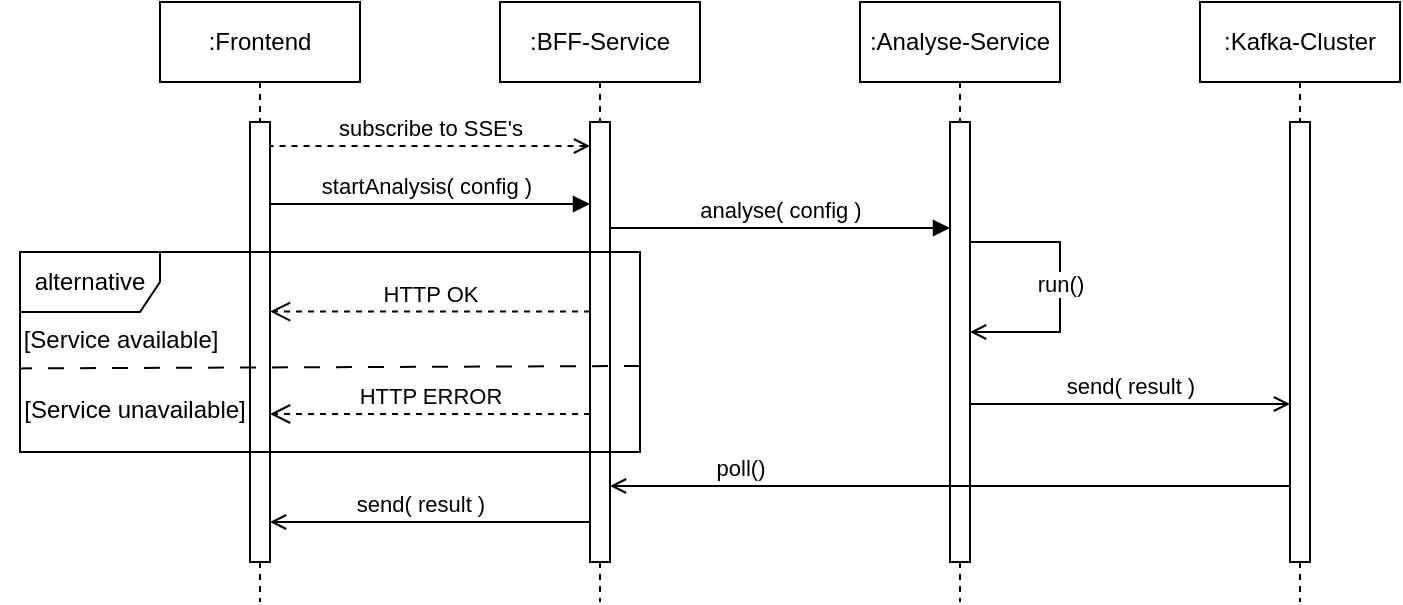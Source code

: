 <mxfile version="24.6.1" type="device">
  <diagram name="Page-1" id="2YBvvXClWsGukQMizWep">
    <mxGraphModel dx="1533" dy="400" grid="1" gridSize="10" guides="1" tooltips="1" connect="1" arrows="1" fold="1" page="1" pageScale="1" pageWidth="850" pageHeight="1100" math="0" shadow="0">
      <root>
        <mxCell id="0" />
        <mxCell id="1" parent="0" />
        <mxCell id="aM9ryv3xv72pqoxQDRHE-5" value=":BFF-Service" style="shape=umlLifeline;perimeter=lifelinePerimeter;whiteSpace=wrap;html=1;container=0;dropTarget=0;collapsible=0;recursiveResize=0;outlineConnect=0;portConstraint=eastwest;newEdgeStyle={&quot;edgeStyle&quot;:&quot;elbowEdgeStyle&quot;,&quot;elbow&quot;:&quot;vertical&quot;,&quot;curved&quot;:0,&quot;rounded&quot;:0};" parent="1" vertex="1">
          <mxGeometry x="220" y="40" width="100" height="300" as="geometry" />
        </mxCell>
        <mxCell id="aM9ryv3xv72pqoxQDRHE-6" value="" style="html=1;points=[];perimeter=orthogonalPerimeter;outlineConnect=0;targetShapes=umlLifeline;portConstraint=eastwest;newEdgeStyle={&quot;edgeStyle&quot;:&quot;elbowEdgeStyle&quot;,&quot;elbow&quot;:&quot;vertical&quot;,&quot;curved&quot;:0,&quot;rounded&quot;:0};" parent="aM9ryv3xv72pqoxQDRHE-5" vertex="1">
          <mxGeometry x="45" y="60" width="10" height="220" as="geometry" />
        </mxCell>
        <mxCell id="GfzTKiGONv8nXMjovKLS-1" value=":Analyse-Service" style="shape=umlLifeline;perimeter=lifelinePerimeter;whiteSpace=wrap;html=1;container=0;dropTarget=0;collapsible=0;recursiveResize=0;outlineConnect=0;portConstraint=eastwest;newEdgeStyle={&quot;edgeStyle&quot;:&quot;elbowEdgeStyle&quot;,&quot;elbow&quot;:&quot;vertical&quot;,&quot;curved&quot;:0,&quot;rounded&quot;:0};" vertex="1" parent="1">
          <mxGeometry x="400" y="40" width="100" height="300" as="geometry" />
        </mxCell>
        <mxCell id="GfzTKiGONv8nXMjovKLS-2" value="" style="html=1;points=[];perimeter=orthogonalPerimeter;outlineConnect=0;targetShapes=umlLifeline;portConstraint=eastwest;newEdgeStyle={&quot;edgeStyle&quot;:&quot;elbowEdgeStyle&quot;,&quot;elbow&quot;:&quot;vertical&quot;,&quot;curved&quot;:0,&quot;rounded&quot;:0};" vertex="1" parent="GfzTKiGONv8nXMjovKLS-1">
          <mxGeometry x="45" y="60" width="10" height="220" as="geometry" />
        </mxCell>
        <mxCell id="GfzTKiGONv8nXMjovKLS-7" value="HTTP OK" style="html=1;verticalAlign=bottom;endArrow=open;dashed=1;endSize=8;edgeStyle=elbowEdgeStyle;elbow=vertical;curved=0;rounded=0;" edge="1" parent="1">
          <mxGeometry relative="1" as="geometry">
            <mxPoint x="105" y="194.76" as="targetPoint" />
            <Array as="points">
              <mxPoint x="140" y="194.76" />
            </Array>
            <mxPoint x="265" y="194.76" as="sourcePoint" />
          </mxGeometry>
        </mxCell>
        <mxCell id="GfzTKiGONv8nXMjovKLS-8" value="startAnalysis( config )" style="html=1;verticalAlign=bottom;endArrow=none;edgeStyle=elbowEdgeStyle;elbow=vertical;curved=0;rounded=0;startArrow=block;startFill=1;endFill=0;" edge="1" parent="1">
          <mxGeometry x="-0.001" relative="1" as="geometry">
            <mxPoint x="265" y="141" as="sourcePoint" />
            <Array as="points">
              <mxPoint x="190" y="141" />
            </Array>
            <mxPoint x="100" y="141" as="targetPoint" />
            <mxPoint as="offset" />
          </mxGeometry>
        </mxCell>
        <mxCell id="GfzTKiGONv8nXMjovKLS-9" value=":Frontend" style="shape=umlLifeline;perimeter=lifelinePerimeter;whiteSpace=wrap;html=1;container=0;dropTarget=0;collapsible=0;recursiveResize=0;outlineConnect=0;portConstraint=eastwest;newEdgeStyle={&quot;edgeStyle&quot;:&quot;elbowEdgeStyle&quot;,&quot;elbow&quot;:&quot;vertical&quot;,&quot;curved&quot;:0,&quot;rounded&quot;:0};" vertex="1" parent="1">
          <mxGeometry x="50" y="40" width="100" height="300" as="geometry" />
        </mxCell>
        <mxCell id="GfzTKiGONv8nXMjovKLS-10" value="" style="html=1;points=[];perimeter=orthogonalPerimeter;outlineConnect=0;targetShapes=umlLifeline;portConstraint=eastwest;newEdgeStyle={&quot;edgeStyle&quot;:&quot;elbowEdgeStyle&quot;,&quot;elbow&quot;:&quot;vertical&quot;,&quot;curved&quot;:0,&quot;rounded&quot;:0};" vertex="1" parent="GfzTKiGONv8nXMjovKLS-9">
          <mxGeometry x="45" y="60" width="10" height="220" as="geometry" />
        </mxCell>
        <mxCell id="GfzTKiGONv8nXMjovKLS-11" value="analyse( config )" style="html=1;verticalAlign=bottom;endArrow=none;edgeStyle=elbowEdgeStyle;elbow=horizontal;curved=0;rounded=0;startArrow=block;startFill=1;endFill=0;" edge="1" parent="1">
          <mxGeometry x="0.003" relative="1" as="geometry">
            <mxPoint x="445" y="153" as="sourcePoint" />
            <Array as="points">
              <mxPoint x="370" y="153" />
            </Array>
            <mxPoint x="275" y="153" as="targetPoint" />
            <mxPoint as="offset" />
          </mxGeometry>
        </mxCell>
        <mxCell id="GfzTKiGONv8nXMjovKLS-13" value="alternative" style="shape=umlFrame;whiteSpace=wrap;html=1;pointerEvents=0;width=70;height=30;" vertex="1" parent="1">
          <mxGeometry x="-20" y="165" width="310" height="100" as="geometry" />
        </mxCell>
        <mxCell id="GfzTKiGONv8nXMjovKLS-16" value="[Service available]" style="text;html=1;align=center;verticalAlign=middle;resizable=0;points=[];autosize=1;strokeColor=none;fillColor=none;" vertex="1" parent="1">
          <mxGeometry x="-30" y="194" width="120" height="30" as="geometry" />
        </mxCell>
        <mxCell id="GfzTKiGONv8nXMjovKLS-17" value="" style="endArrow=none;dashed=1;html=1;rounded=0;entryX=-0.001;entryY=0.562;entryDx=0;entryDy=0;entryPerimeter=0;jumpSize=6;startSize=6;strokeWidth=1;dashPattern=8 8;" edge="1" parent="1">
          <mxGeometry width="50" height="50" relative="1" as="geometry">
            <mxPoint x="290" y="222" as="sourcePoint" />
            <mxPoint x="-20.31" y="223.2" as="targetPoint" />
          </mxGeometry>
        </mxCell>
        <mxCell id="GfzTKiGONv8nXMjovKLS-18" value="[Service unavailable]" style="text;html=1;align=center;verticalAlign=middle;resizable=0;points=[];autosize=1;strokeColor=none;fillColor=none;" vertex="1" parent="1">
          <mxGeometry x="-28" y="229" width="130" height="30" as="geometry" />
        </mxCell>
        <mxCell id="GfzTKiGONv8nXMjovKLS-21" value="HTTP ERROR" style="html=1;verticalAlign=bottom;endArrow=open;dashed=1;endSize=8;edgeStyle=elbowEdgeStyle;elbow=vertical;curved=0;rounded=0;" edge="1" parent="1">
          <mxGeometry relative="1" as="geometry">
            <mxPoint x="105" y="246" as="targetPoint" />
            <Array as="points">
              <mxPoint x="140" y="246" />
            </Array>
            <mxPoint x="265" y="246" as="sourcePoint" />
          </mxGeometry>
        </mxCell>
        <mxCell id="GfzTKiGONv8nXMjovKLS-22" value=":Kafka-Cluster" style="shape=umlLifeline;perimeter=lifelinePerimeter;whiteSpace=wrap;html=1;container=0;dropTarget=0;collapsible=0;recursiveResize=0;outlineConnect=0;portConstraint=eastwest;newEdgeStyle={&quot;edgeStyle&quot;:&quot;elbowEdgeStyle&quot;,&quot;elbow&quot;:&quot;vertical&quot;,&quot;curved&quot;:0,&quot;rounded&quot;:0};" vertex="1" parent="1">
          <mxGeometry x="570" y="40" width="100" height="300" as="geometry" />
        </mxCell>
        <mxCell id="GfzTKiGONv8nXMjovKLS-23" value="" style="html=1;points=[];perimeter=orthogonalPerimeter;outlineConnect=0;targetShapes=umlLifeline;portConstraint=eastwest;newEdgeStyle={&quot;edgeStyle&quot;:&quot;elbowEdgeStyle&quot;,&quot;elbow&quot;:&quot;vertical&quot;,&quot;curved&quot;:0,&quot;rounded&quot;:0};" vertex="1" parent="GfzTKiGONv8nXMjovKLS-22">
          <mxGeometry x="45" y="60" width="10" height="220" as="geometry" />
        </mxCell>
        <mxCell id="GfzTKiGONv8nXMjovKLS-25" value="run()" style="html=1;verticalAlign=bottom;endArrow=open;edgeStyle=orthogonalEdgeStyle;elbow=vertical;rounded=0;startArrow=none;startFill=0;endFill=0;" edge="1" parent="1">
          <mxGeometry x="0.108" relative="1" as="geometry">
            <mxPoint x="455" y="160" as="sourcePoint" />
            <Array as="points">
              <mxPoint x="500" y="160" />
              <mxPoint x="500" y="205" />
            </Array>
            <mxPoint x="455" y="205" as="targetPoint" />
            <mxPoint as="offset" />
          </mxGeometry>
        </mxCell>
        <mxCell id="GfzTKiGONv8nXMjovKLS-27" value="send( result )" style="html=1;verticalAlign=bottom;endArrow=none;edgeStyle=elbowEdgeStyle;elbow=vertical;curved=0;rounded=0;startArrow=open;startFill=0;endFill=0;" edge="1" parent="1">
          <mxGeometry x="-0.001" relative="1" as="geometry">
            <mxPoint x="615" y="241" as="sourcePoint" />
            <Array as="points">
              <mxPoint x="570" y="241" />
            </Array>
            <mxPoint x="455" y="241" as="targetPoint" />
            <mxPoint as="offset" />
          </mxGeometry>
        </mxCell>
        <mxCell id="GfzTKiGONv8nXMjovKLS-28" value="poll()" style="html=1;verticalAlign=bottom;endArrow=open;edgeStyle=elbowEdgeStyle;elbow=vertical;curved=0;rounded=0;startArrow=none;startFill=0;endFill=0;" edge="1" parent="1">
          <mxGeometry x="0.618" relative="1" as="geometry">
            <mxPoint x="615" y="282" as="sourcePoint" />
            <Array as="points">
              <mxPoint x="370" y="282" />
            </Array>
            <mxPoint x="275" y="282" as="targetPoint" />
            <mxPoint as="offset" />
          </mxGeometry>
        </mxCell>
        <mxCell id="GfzTKiGONv8nXMjovKLS-30" value="subscribe to SSE&#39;s" style="html=1;verticalAlign=bottom;endArrow=none;dashed=1;endSize=8;edgeStyle=elbowEdgeStyle;elbow=vertical;curved=0;rounded=0;endFill=0;startArrow=open;startFill=0;" edge="1" parent="1">
          <mxGeometry relative="1" as="geometry">
            <mxPoint x="105" y="112" as="targetPoint" />
            <Array as="points">
              <mxPoint x="190" y="112" />
            </Array>
            <mxPoint x="265" y="112" as="sourcePoint" />
            <mxPoint as="offset" />
          </mxGeometry>
        </mxCell>
        <mxCell id="GfzTKiGONv8nXMjovKLS-31" value="send( result )" style="html=1;verticalAlign=bottom;endArrow=open;edgeStyle=elbowEdgeStyle;elbow=vertical;curved=0;rounded=0;startArrow=none;startFill=0;endFill=0;" edge="1" parent="1">
          <mxGeometry x="0.062" relative="1" as="geometry">
            <mxPoint x="265" y="300" as="sourcePoint" />
            <Array as="points">
              <mxPoint x="180" y="300" />
            </Array>
            <mxPoint x="105" y="300" as="targetPoint" />
            <mxPoint as="offset" />
          </mxGeometry>
        </mxCell>
      </root>
    </mxGraphModel>
  </diagram>
</mxfile>
